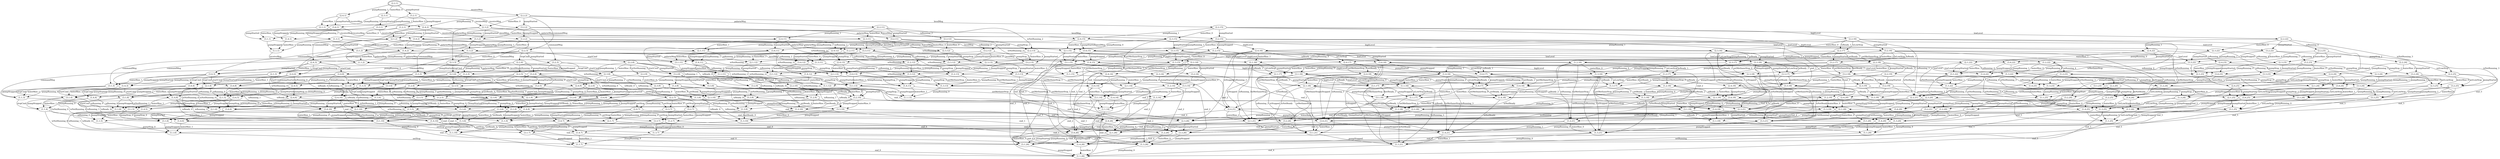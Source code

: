 digraph G {
center = TRUE;
mclimit = 10.0;
nodesep = 0.05;
node [ width=0.25, height=0.25, label="" ];
s0 [ peripheries=2 ];
s0 [label="(2,2,1)"];
s1 [label="(3,2,1)"];
s2 [label="(2,4,1)"];
s3 [label="(2,3,1)"];
s4 [label="(2,2,2)"];
s5 [label="(1,2,1)"];
s6 [label="(3,4,1)"];
s7 [label="(3,3,1)"];
s8 [label="(3,2,2)"];
s9 [label="(2,1,1)"];
s10 [label="(2,4,2)"];
s11 [label="(2,3,2)"];
s12 [label="(2,2,15)"];
s13 [label="(2,2,11)"];
s14 [label="(2,2,3)"];
s15 [label="(1,4,1)"];
s16 [label="(1,3,1)"];
s17 [label="(1,2,2)"];
s18 [label="(3,1,1)"];
s19 [label="(3,4,2)"];
s20 [label="(3,3,2)"];
s21 [label="(3,2,15)"];
s22 [label="(3,2,11)"];
s23 [label="(3,2,3)"];
s24 [label="(2,1,2)"];
s25 [label="(2,4,15)"];
s26 [label="(2,4,11)"];
s27 [label="(2,4,3)"];
s28 [label="(2,3,15)"];
s29 [label="(2,3,11)"];
s30 [label="(2,3,3)"];
s31 [label="(2,2,22)"];
s32 [label="(2,2,16)"];
s33 [label="(2,2,26)"];
s34 [label="(2,2,13)"];
s35 [label="(2,2,12)"];
s36 [label="(2,2,8)"];
s37 [label="(2,2,4)"];
s38 [label="(1,1,1)"];
s39 [label="(1,4,2)"];
s40 [label="(1,3,2)"];
s41 [label="(1,2,15)"];
s42 [label="(1,2,11)"];
s43 [label="(1,2,3)"];
s44 [label="(3,1,2)"];
s45 [label="(3,4,15)"];
s46 [label="(3,4,11)"];
s47 [label="(3,4,3)"];
s48 [label="(3,3,15)"];
s49 [label="(3,3,11)"];
s50 [label="(3,3,3)"];
s51 [label="(3,2,22)"];
s52 [label="(3,2,16)"];
s53 [label="(3,2,26)"];
s54 [label="(3,2,13)"];
s55 [label="(3,2,12)"];
s56 [label="(3,2,8)"];
s57 [label="(3,2,4)"];
s58 [label="(2,1,15)"];
s59 [label="(2,1,11)"];
s60 [label="(2,1,3)"];
s61 [label="(2,4,22)"];
s62 [label="(2,4,16)"];
s63 [label="(2,4,26)"];
s64 [label="(2,4,13)"];
s65 [label="(2,4,12)"];
s66 [label="(2,4,8)"];
s67 [label="(2,4,4)"];
s68 [label="(2,3,22)"];
s69 [label="(2,3,16)"];
s70 [label="(2,3,26)"];
s71 [label="(2,3,13)"];
s72 [label="(2,3,12)"];
s73 [label="(2,3,8)"];
s74 [label="(2,3,4)"];
s75 [label="(2,2,25)"];
s76 [label="(2,2,23)"];
s77 [label="(2,2,21)"];
s78 [label="(2,2,17)"];
s79 [label="(2,2,14)"];
s80 [label="(2,2,10)"];
s81 [label="(2,2,9)"];
s82 [label="(2,2,6)"];
s83 [label="(2,2,5)"];
s84 [label="(1,1,2)"];
s85 [label="(1,4,15)"];
s86 [label="(1,4,11)"];
s87 [label="(1,4,3)"];
s88 [label="(1,3,15)"];
s89 [label="(1,3,11)"];
s90 [label="(1,3,3)"];
s91 [label="(1,2,22)"];
s92 [label="(1,2,16)"];
s93 [label="(1,2,26)"];
s94 [label="(1,2,13)"];
s95 [label="(1,2,12)"];
s96 [label="(1,2,8)"];
s97 [label="(1,2,4)"];
s98 [label="(3,1,15)"];
s99 [label="(3,1,11)"];
s100 [label="(3,1,3)"];
s101 [label="(3,4,22)"];
s102 [label="(3,4,16)"];
s103 [label="(3,4,26)"];
s104 [label="(3,4,13)"];
s105 [label="(3,4,12)"];
s106 [label="(3,4,8)"];
s107 [label="(3,4,4)"];
s108 [label="(3,3,22)"];
s109 [label="(3,3,16)"];
s110 [label="(3,3,26)"];
s111 [label="(3,3,13)"];
s112 [label="(3,3,12)"];
s113 [label="(3,3,8)"];
s114 [label="(3,3,4)"];
s115 [label="(3,2,25)"];
s116 [label="(3,2,23)"];
s117 [label="(3,2,21)"];
s118 [label="(3,2,17)"];
s119 [label="(3,2,14)"];
s120 [label="(3,2,10)"];
s121 [label="(3,2,9)"];
s122 [label="(3,2,6)"];
s123 [label="(3,2,5)"];
s124 [label="(2,1,22)"];
s125 [label="(2,1,16)"];
s126 [label="(2,1,26)"];
s127 [label="(2,1,13)"];
s128 [label="(2,1,12)"];
s129 [label="(2,1,8)"];
s130 [label="(2,1,4)"];
s131 [label="(2,4,25)"];
s132 [label="(2,4,23)"];
s133 [label="(2,4,21)"];
s134 [label="(2,4,17)"];
s135 [label="(2,4,14)"];
s136 [label="(2,4,10)"];
s137 [label="(2,4,9)"];
s138 [label="(2,4,6)"];
s139 [label="(2,4,5)"];
s140 [label="(2,3,25)"];
s141 [label="(2,3,23)"];
s142 [label="(2,3,21)"];
s143 [label="(2,3,17)"];
s144 [label="(2,3,14)"];
s145 [label="(2,3,10)"];
s146 [label="(2,3,9)"];
s147 [label="(2,3,6)"];
s148 [label="(2,3,5)"];
s149 [label="(2,2,24)"];
s150 [label="(2,2,18)"];
s151 [label="(2,2,7)"];
s152 [label="(1,1,15)"];
s153 [label="(1,1,11)"];
s154 [label="(1,1,3)"];
s155 [label="(1,4,22)"];
s156 [label="(1,4,16)"];
s157 [label="(1,4,26)"];
s158 [label="(1,4,13)"];
s159 [label="(1,4,12)"];
s160 [label="(1,4,8)"];
s161 [label="(1,4,4)"];
s162 [label="(1,3,22)"];
s163 [label="(1,3,16)"];
s164 [label="(1,3,26)"];
s165 [label="(1,3,13)"];
s166 [label="(1,3,12)"];
s167 [label="(1,3,8)"];
s168 [label="(1,3,4)"];
s169 [label="(1,2,25)"];
s170 [label="(1,2,23)"];
s171 [label="(1,2,21)"];
s172 [label="(1,2,17)"];
s173 [label="(1,2,14)"];
s174 [label="(1,2,10)"];
s175 [label="(1,2,9)"];
s176 [label="(1,2,6)"];
s177 [label="(1,2,5)"];
s178 [label="(3,1,22)"];
s179 [label="(3,1,16)"];
s180 [label="(3,1,26)"];
s181 [label="(3,1,13)"];
s182 [label="(3,1,12)"];
s183 [label="(3,1,8)"];
s184 [label="(3,1,4)"];
s185 [label="(3,4,25)"];
s186 [label="(3,4,23)"];
s187 [label="(3,4,21)"];
s188 [label="(3,4,17)"];
s189 [label="(3,4,14)"];
s190 [label="(3,4,10)"];
s191 [label="(3,4,9)"];
s192 [label="(3,4,6)"];
s193 [label="(3,4,5)"];
s194 [label="(3,3,25)"];
s195 [label="(3,3,23)"];
s196 [label="(3,3,21)"];
s197 [label="(3,3,17)"];
s198 [label="(3,3,14)"];
s199 [label="(3,3,10)"];
s200 [label="(3,3,9)"];
s201 [label="(3,3,6)"];
s202 [label="(3,3,5)"];
s203 [label="(3,2,24)"];
s204 [label="(3,2,18)"];
s205 [label="(3,2,7)"];
s206 [label="(2,1,25)"];
s207 [label="(2,1,23)"];
s208 [label="(2,1,21)"];
s209 [label="(2,1,17)"];
s210 [label="(2,1,14)"];
s211 [label="(2,1,10)"];
s212 [label="(2,1,9)"];
s213 [label="(2,1,6)"];
s214 [label="(2,1,5)"];
s215 [label="(2,4,24)"];
s216 [label="(2,4,18)"];
s217 [label="(2,4,7)"];
s218 [label="(2,3,24)"];
s219 [label="(2,3,18)"];
s220 [label="(2,3,7)"];
s221 [label="(2,2,19)"];
s222 [label="(1,1,22)"];
s223 [label="(1,1,16)"];
s224 [label="(1,1,26)"];
s225 [label="(1,1,13)"];
s226 [label="(1,1,12)"];
s227 [label="(1,1,8)"];
s228 [label="(1,1,4)"];
s229 [label="(1,4,25)"];
s230 [label="(1,4,23)"];
s231 [label="(1,4,21)"];
s232 [label="(1,4,17)"];
s233 [label="(1,4,14)"];
s234 [label="(1,4,10)"];
s235 [label="(1,4,9)"];
s236 [label="(1,4,6)"];
s237 [label="(1,4,5)"];
s238 [label="(1,3,25)"];
s239 [label="(1,3,23)"];
s240 [label="(1,3,21)"];
s241 [label="(1,3,17)"];
s242 [label="(1,3,14)"];
s243 [label="(1,3,10)"];
s244 [label="(1,3,9)"];
s245 [label="(1,3,6)"];
s246 [label="(1,3,5)"];
s247 [label="(1,2,24)"];
s248 [label="(1,2,18)"];
s249 [label="(1,2,7)"];
s250 [label="(3,1,25)"];
s251 [label="(3,1,23)"];
s252 [label="(3,1,21)"];
s253 [label="(3,1,17)"];
s254 [label="(3,1,14)"];
s255 [label="(3,1,10)"];
s256 [label="(3,1,9)"];
s257 [label="(3,1,6)"];
s258 [label="(3,1,5)"];
s259 [label="(3,4,24)"];
s260 [label="(3,4,18)"];
s261 [label="(3,4,7)"];
s262 [label="(3,3,24)"];
s263 [label="(3,3,18)"];
s264 [label="(3,3,7)"];
s265 [label="(3,2,19)"];
s266 [label="(2,1,24)"];
s267 [label="(2,1,18)"];
s268 [label="(2,1,7)"];
s269 [label="(2,4,19)"];
s270 [label="(2,3,19)"];
s271 [label="(2,2,20)"];
s272 [label="(1,1,25)"];
s273 [label="(1,1,23)"];
s274 [label="(1,1,21)"];
s275 [label="(1,1,17)"];
s276 [label="(1,1,14)"];
s277 [label="(1,1,10)"];
s278 [label="(1,1,9)"];
s279 [label="(1,1,6)"];
s280 [label="(1,1,5)"];
s281 [label="(1,4,24)"];
s282 [label="(1,4,18)"];
s283 [label="(1,4,7)"];
s284 [label="(1,3,24)"];
s285 [label="(1,3,18)"];
s286 [label="(1,3,7)"];
s287 [label="(1,2,19)"];
s288 [label="(3,1,24)"];
s289 [label="(3,1,18)"];
s290 [label="(3,1,7)"];
s291 [label="(3,4,19)"];
s292 [label="(3,3,19)"];
s293 [label="(3,2,20)"];
s294 [label="(2,1,19)"];
s295 [label="(2,4,20)"];
s296 [label="(2,3,20)"];
s297 [label="(1,1,24)"];
s298 [label="(1,1,18)"];
s299 [label="(1,1,7)"];
s300 [label="(1,4,19)"];
s301 [label="(1,3,19)"];
s302 [label="(1,2,20)"];
s303 [label="(3,1,19)"];
s304 [label="(3,4,20)"];
s305 [label="(3,3,20)"];
s306 [label="(2,1,20)"];
s307 [label="(1,1,19)"];
s308 [label="(1,4,20)"];
s309 [label="(1,3,20)"];
s310 [label="(3,1,20)"];
s311 [label="(1,1,20)"];
s0->s1[label="pumpStarted"];
s0->s2[label="pumpRunning_1"];
s0->s3[label="waterRise_0"];
s0->s4[label="receiveMsg"];
s1->s5[label="pumpStopped"];
s1->s6[label="pumpRunning_1"];
s1->s7[label="waterRise_0"];
s1->s8[label="receiveMsg"];
s2->s6[label="pumpStarted"];
s2->s9[label="waterRise_1"];
s2->s10[label="receiveMsg"];
s3->s7[label="pumpStarted"];
s3->s9[label="pumpRunning_0"];
s3->s11[label="receiveMsg"];
s4->s8[label="pumpStarted"];
s4->s10[label="pumpRunning_1"];
s4->s11[label="waterRise_0"];
s4->s12[label="levelMsg"];
s4->s13[label="palarmMsg"];
s4->s14[label="commandMsg"];
s5->s15[label="pumpRunning_1"];
s5->s16[label="waterRise_0"];
s5->s17[label="receiveMsg"];
s6->s15[label="pumpStopped"];
s6->s18[label="waterRise_1"];
s6->s19[label="receiveMsg"];
s7->s16[label="pumpStopped"];
s7->s18[label="pumpRunning_0"];
s7->s20[label="receiveMsg"];
s8->s17[label="pumpStopped"];
s8->s19[label="pumpRunning_1"];
s8->s20[label="waterRise_0"];
s8->s21[label="levelMsg"];
s8->s22[label="palarmMsg"];
s8->s23[label="commandMsg"];
s9->s18[label="pumpStarted"];
s9->s24[label="receiveMsg"];
s10->s19[label="pumpStarted"];
s10->s24[label="waterRise_1"];
s10->s25[label="levelMsg"];
s10->s26[label="palarmMsg"];
s10->s27[label="commandMsg"];
s11->s20[label="pumpStarted"];
s11->s24[label="pumpRunning_0"];
s11->s28[label="levelMsg"];
s11->s29[label="palarmMsg"];
s11->s30[label="commandMsg"];
s12->s21[label="pumpStarted"];
s12->s25[label="pumpRunning_1"];
s12->s28[label="waterRise_0"];
s12->s31[label="lowLevel"];
s12->s32[label="highLevel"];
s12->s33[label="end_3"];
s13->s22[label="pumpStarted"];
s13->s26[label="pumpRunning_1"];
s13->s29[label="waterRise_0"];
s13->s34[label="isNotRunning_2"];
s13->s35[label="isRunning_2"];
s14->s23[label="pumpStarted"];
s14->s27[label="pumpRunning_1"];
s14->s30[label="waterRise_0"];
s14->s36[label="startCmd"];
s14->s37[label="stopCmd"];
s15->s38[label="waterRise_1"];
s15->s39[label="receiveMsg"];
s16->s38[label="pumpRunning_0"];
s16->s40[label="receiveMsg"];
s17->s39[label="pumpRunning_1"];
s17->s40[label="waterRise_0"];
s17->s41[label="levelMsg"];
s17->s42[label="palarmMsg"];
s17->s43[label="commandMsg"];
s18->s38[label="pumpStopped"];
s18->s44[label="receiveMsg"];
s19->s39[label="pumpStopped"];
s19->s44[label="waterRise_1"];
s19->s45[label="levelMsg"];
s19->s46[label="palarmMsg"];
s19->s47[label="commandMsg"];
s20->s40[label="pumpStopped"];
s20->s44[label="pumpRunning_0"];
s20->s48[label="levelMsg"];
s20->s49[label="palarmMsg"];
s20->s50[label="commandMsg"];
s21->s41[label="pumpStopped"];
s21->s45[label="pumpRunning_1"];
s21->s48[label="waterRise_0"];
s21->s51[label="lowLevel"];
s21->s52[label="highLevel"];
s21->s53[label="end_3"];
s22->s42[label="pumpStopped"];
s22->s46[label="pumpRunning_1"];
s22->s49[label="waterRise_0"];
s22->s54[label="isNotRunning_2"];
s22->s55[label="isRunning_2"];
s23->s43[label="pumpStopped"];
s23->s47[label="pumpRunning_1"];
s23->s50[label="waterRise_0"];
s23->s56[label="startCmd"];
s23->s57[label="stopCmd"];
s24->s44[label="pumpStarted"];
s24->s58[label="levelMsg"];
s24->s59[label="palarmMsg"];
s24->s60[label="commandMsg"];
s25->s45[label="pumpStarted"];
s25->s58[label="waterRise_1"];
s25->s61[label="lowLevel"];
s25->s62[label="highLevel"];
s25->s63[label="end_3"];
s26->s46[label="pumpStarted"];
s26->s59[label="waterRise_1"];
s26->s64[label="isNotRunning_2"];
s26->s65[label="isRunning_2"];
s27->s47[label="pumpStarted"];
s27->s60[label="waterRise_1"];
s27->s66[label="startCmd"];
s27->s67[label="stopCmd"];
s28->s48[label="pumpStarted"];
s28->s58[label="pumpRunning_0"];
s28->s68[label="lowLevel"];
s28->s69[label="highLevel"];
s28->s70[label="end_3"];
s29->s49[label="pumpStarted"];
s29->s59[label="pumpRunning_0"];
s29->s71[label="isNotRunning_2"];
s29->s72[label="isRunning_2"];
s30->s50[label="pumpStarted"];
s30->s60[label="pumpRunning_0"];
s30->s73[label="startCmd"];
s30->s74[label="stopCmd"];
s31->s51[label="pumpStarted"];
s31->s61[label="pumpRunning_1"];
s31->s68[label="waterRise_0"];
s31->s75[label="isNotRunning_3"];
s31->s76[label="isRunning_4"];
s32->s52[label="pumpStarted"];
s32->s62[label="pumpRunning_1"];
s32->s69[label="waterRise_0"];
s32->s77[label="isMethaneStop"];
s32->s77[label="isStopped"];
s32->s77[label="isRunning_3"];
s32->s78[label="isLowStop"];
s32->s78[label="isReady_1"];
s33->s53[label="pumpStarted"];
s33->s63[label="pumpRunning_1"];
s33->s70[label="waterRise_0"];
s34->s54[label="pumpStarted"];
s34->s64[label="pumpRunning_1"];
s34->s71[label="waterRise_0"];
s34->s79[label="setMethaneStop_1"];
s35->s55[label="pumpStarted"];
s35->s65[label="pumpRunning_1"];
s35->s72[label="waterRise_0"];
s35->s34[label="pumpStop_1"];
s36->s56[label="pumpStarted"];
s36->s66[label="pumpRunning_1"];
s36->s73[label="waterRise_0"];
s36->s80[label="isReady_0"];
s36->s80[label="isRunning_1"];
s36->s81[label="isNotRunning_1"];
s37->s57[label="pumpStarted"];
s37->s67[label="pumpRunning_1"];
s37->s74[label="waterRise_0"];
s37->s82[label="isNotRunning_0"];
s37->s83[label="isRunning_0"];
s38->s84[label="receiveMsg"];
s39->s84[label="waterRise_1"];
s39->s85[label="levelMsg"];
s39->s86[label="palarmMsg"];
s39->s87[label="commandMsg"];
s40->s84[label="pumpRunning_0"];
s40->s88[label="levelMsg"];
s40->s89[label="palarmMsg"];
s40->s90[label="commandMsg"];
s41->s85[label="pumpRunning_1"];
s41->s88[label="waterRise_0"];
s41->s91[label="lowLevel"];
s41->s92[label="highLevel"];
s41->s93[label="end_3"];
s42->s86[label="pumpRunning_1"];
s42->s89[label="waterRise_0"];
s42->s94[label="isNotRunning_2"];
s42->s95[label="isRunning_2"];
s43->s87[label="pumpRunning_1"];
s43->s90[label="waterRise_0"];
s43->s96[label="startCmd"];
s43->s97[label="stopCmd"];
s44->s84[label="pumpStopped"];
s44->s98[label="levelMsg"];
s44->s99[label="palarmMsg"];
s44->s100[label="commandMsg"];
s45->s85[label="pumpStopped"];
s45->s98[label="waterRise_1"];
s45->s101[label="lowLevel"];
s45->s102[label="highLevel"];
s45->s103[label="end_3"];
s46->s86[label="pumpStopped"];
s46->s99[label="waterRise_1"];
s46->s104[label="isNotRunning_2"];
s46->s105[label="isRunning_2"];
s47->s87[label="pumpStopped"];
s47->s100[label="waterRise_1"];
s47->s106[label="startCmd"];
s47->s107[label="stopCmd"];
s48->s88[label="pumpStopped"];
s48->s98[label="pumpRunning_0"];
s48->s108[label="lowLevel"];
s48->s109[label="highLevel"];
s48->s110[label="end_3"];
s49->s89[label="pumpStopped"];
s49->s99[label="pumpRunning_0"];
s49->s111[label="isNotRunning_2"];
s49->s112[label="isRunning_2"];
s50->s90[label="pumpStopped"];
s50->s100[label="pumpRunning_0"];
s50->s113[label="startCmd"];
s50->s114[label="stopCmd"];
s51->s91[label="pumpStopped"];
s51->s101[label="pumpRunning_1"];
s51->s108[label="waterRise_0"];
s51->s115[label="isNotRunning_3"];
s51->s116[label="isRunning_4"];
s52->s92[label="pumpStopped"];
s52->s102[label="pumpRunning_1"];
s52->s109[label="waterRise_0"];
s52->s117[label="isMethaneStop"];
s52->s117[label="isStopped"];
s52->s117[label="isRunning_3"];
s52->s118[label="isLowStop"];
s52->s118[label="isReady_1"];
s53->s93[label="pumpStopped"];
s53->s103[label="pumpRunning_1"];
s53->s110[label="waterRise_0"];
s54->s94[label="pumpStopped"];
s54->s104[label="pumpRunning_1"];
s54->s111[label="waterRise_0"];
s54->s119[label="setMethaneStop_1"];
s55->s95[label="pumpStopped"];
s55->s105[label="pumpRunning_1"];
s55->s112[label="waterRise_0"];
s55->s54[label="pumpStop_1"];
s56->s96[label="pumpStopped"];
s56->s106[label="pumpRunning_1"];
s56->s113[label="waterRise_0"];
s56->s120[label="isReady_0"];
s56->s120[label="isRunning_1"];
s56->s121[label="isNotRunning_1"];
s57->s97[label="pumpStopped"];
s57->s107[label="pumpRunning_1"];
s57->s114[label="waterRise_0"];
s57->s122[label="isNotRunning_0"];
s57->s123[label="isRunning_0"];
s58->s98[label="pumpStarted"];
s58->s124[label="lowLevel"];
s58->s125[label="highLevel"];
s58->s126[label="end_3"];
s59->s99[label="pumpStarted"];
s59->s127[label="isNotRunning_2"];
s59->s128[label="isRunning_2"];
s60->s100[label="pumpStarted"];
s60->s129[label="startCmd"];
s60->s130[label="stopCmd"];
s61->s101[label="pumpStarted"];
s61->s124[label="waterRise_1"];
s61->s131[label="isNotRunning_3"];
s61->s132[label="isRunning_4"];
s62->s102[label="pumpStarted"];
s62->s125[label="waterRise_1"];
s62->s133[label="isMethaneStop"];
s62->s133[label="isStopped"];
s62->s133[label="isRunning_3"];
s62->s134[label="isLowStop"];
s62->s134[label="isReady_1"];
s63->s103[label="pumpStarted"];
s63->s126[label="waterRise_1"];
s64->s104[label="pumpStarted"];
s64->s127[label="waterRise_1"];
s64->s135[label="setMethaneStop_1"];
s65->s105[label="pumpStarted"];
s65->s128[label="waterRise_1"];
s65->s64[label="pumpStop_1"];
s66->s106[label="pumpStarted"];
s66->s129[label="waterRise_1"];
s66->s136[label="isReady_0"];
s66->s136[label="isRunning_1"];
s66->s137[label="isNotRunning_1"];
s67->s107[label="pumpStarted"];
s67->s130[label="waterRise_1"];
s67->s138[label="isNotRunning_0"];
s67->s139[label="isRunning_0"];
s68->s108[label="pumpStarted"];
s68->s124[label="pumpRunning_0"];
s68->s140[label="isNotRunning_3"];
s68->s141[label="isRunning_4"];
s69->s109[label="pumpStarted"];
s69->s125[label="pumpRunning_0"];
s69->s142[label="isMethaneStop"];
s69->s142[label="isStopped"];
s69->s142[label="isRunning_3"];
s69->s143[label="isLowStop"];
s69->s143[label="isReady_1"];
s70->s110[label="pumpStarted"];
s70->s126[label="pumpRunning_0"];
s71->s111[label="pumpStarted"];
s71->s127[label="pumpRunning_0"];
s71->s144[label="setMethaneStop_1"];
s72->s112[label="pumpStarted"];
s72->s128[label="pumpRunning_0"];
s72->s71[label="pumpStop_1"];
s73->s113[label="pumpStarted"];
s73->s129[label="pumpRunning_0"];
s73->s145[label="isReady_0"];
s73->s145[label="isRunning_1"];
s73->s146[label="isNotRunning_1"];
s74->s114[label="pumpStarted"];
s74->s130[label="pumpRunning_0"];
s74->s147[label="isNotRunning_0"];
s74->s148[label="isRunning_0"];
s75->s115[label="pumpStarted"];
s75->s131[label="pumpRunning_1"];
s75->s140[label="waterRise_0"];
s75->s33[label="end_5"];
s76->s116[label="pumpStarted"];
s76->s132[label="pumpRunning_1"];
s76->s141[label="waterRise_0"];
s76->s149[label="pumpStop_2"];
s77->s117[label="pumpStarted"];
s77->s133[label="pumpRunning_1"];
s77->s142[label="waterRise_0"];
s77->s33[label="end_4"];
s78->s118[label="pumpStarted"];
s78->s134[label="pumpRunning_1"];
s78->s143[label="waterRise_0"];
s78->s150[label="setMethaneStop_0"];
s78->s150[label="setReady_1"];
s79->s119[label="pumpStarted"];
s79->s135[label="pumpRunning_1"];
s79->s144[label="waterRise_0"];
s79->s33[label="end_2"];
s80->s120[label="pumpStarted"];
s80->s136[label="pumpRunning_1"];
s80->s145[label="waterRise_0"];
s80->s33[label="end_1"];
s81->s121[label="pumpStarted"];
s81->s137[label="pumpRunning_1"];
s81->s146[label="waterRise_0"];
s81->s80[label="setReady_0"];
s82->s122[label="pumpStarted"];
s82->s138[label="pumpRunning_1"];
s82->s147[label="waterRise_0"];
s82->s151[label="setStop"];
s83->s123[label="pumpStarted"];
s83->s139[label="pumpRunning_1"];
s83->s148[label="waterRise_0"];
s83->s82[label="pumpStop_0"];
s84->s152[label="levelMsg"];
s84->s153[label="palarmMsg"];
s84->s154[label="commandMsg"];
s85->s152[label="waterRise_1"];
s85->s155[label="lowLevel"];
s85->s156[label="highLevel"];
s85->s157[label="end_3"];
s86->s153[label="waterRise_1"];
s86->s158[label="isNotRunning_2"];
s86->s159[label="isRunning_2"];
s87->s154[label="waterRise_1"];
s87->s160[label="startCmd"];
s87->s161[label="stopCmd"];
s88->s152[label="pumpRunning_0"];
s88->s162[label="lowLevel"];
s88->s163[label="highLevel"];
s88->s164[label="end_3"];
s89->s153[label="pumpRunning_0"];
s89->s165[label="isNotRunning_2"];
s89->s166[label="isRunning_2"];
s90->s154[label="pumpRunning_0"];
s90->s167[label="startCmd"];
s90->s168[label="stopCmd"];
s91->s155[label="pumpRunning_1"];
s91->s162[label="waterRise_0"];
s91->s169[label="isNotRunning_3"];
s91->s170[label="isRunning_4"];
s92->s156[label="pumpRunning_1"];
s92->s163[label="waterRise_0"];
s92->s171[label="isMethaneStop"];
s92->s171[label="isStopped"];
s92->s171[label="isRunning_3"];
s92->s172[label="isLowStop"];
s92->s172[label="isReady_1"];
s93->s157[label="pumpRunning_1"];
s93->s164[label="waterRise_0"];
s94->s158[label="pumpRunning_1"];
s94->s165[label="waterRise_0"];
s94->s173[label="setMethaneStop_1"];
s95->s159[label="pumpRunning_1"];
s95->s166[label="waterRise_0"];
s95->s94[label="pumpStop_1"];
s96->s160[label="pumpRunning_1"];
s96->s167[label="waterRise_0"];
s96->s174[label="isReady_0"];
s96->s174[label="isRunning_1"];
s96->s175[label="isNotRunning_1"];
s97->s161[label="pumpRunning_1"];
s97->s168[label="waterRise_0"];
s97->s176[label="isNotRunning_0"];
s97->s177[label="isRunning_0"];
s98->s152[label="pumpStopped"];
s98->s178[label="lowLevel"];
s98->s179[label="highLevel"];
s98->s180[label="end_3"];
s99->s153[label="pumpStopped"];
s99->s181[label="isNotRunning_2"];
s99->s182[label="isRunning_2"];
s100->s154[label="pumpStopped"];
s100->s183[label="startCmd"];
s100->s184[label="stopCmd"];
s101->s155[label="pumpStopped"];
s101->s178[label="waterRise_1"];
s101->s185[label="isNotRunning_3"];
s101->s186[label="isRunning_4"];
s102->s156[label="pumpStopped"];
s102->s179[label="waterRise_1"];
s102->s187[label="isMethaneStop"];
s102->s187[label="isStopped"];
s102->s187[label="isRunning_3"];
s102->s188[label="isLowStop"];
s102->s188[label="isReady_1"];
s103->s157[label="pumpStopped"];
s103->s180[label="waterRise_1"];
s104->s158[label="pumpStopped"];
s104->s181[label="waterRise_1"];
s104->s189[label="setMethaneStop_1"];
s105->s159[label="pumpStopped"];
s105->s182[label="waterRise_1"];
s105->s104[label="pumpStop_1"];
s106->s160[label="pumpStopped"];
s106->s183[label="waterRise_1"];
s106->s190[label="isReady_0"];
s106->s190[label="isRunning_1"];
s106->s191[label="isNotRunning_1"];
s107->s161[label="pumpStopped"];
s107->s184[label="waterRise_1"];
s107->s192[label="isNotRunning_0"];
s107->s193[label="isRunning_0"];
s108->s162[label="pumpStopped"];
s108->s178[label="pumpRunning_0"];
s108->s194[label="isNotRunning_3"];
s108->s195[label="isRunning_4"];
s109->s163[label="pumpStopped"];
s109->s179[label="pumpRunning_0"];
s109->s196[label="isMethaneStop"];
s109->s196[label="isStopped"];
s109->s196[label="isRunning_3"];
s109->s197[label="isLowStop"];
s109->s197[label="isReady_1"];
s110->s164[label="pumpStopped"];
s110->s180[label="pumpRunning_0"];
s111->s165[label="pumpStopped"];
s111->s181[label="pumpRunning_0"];
s111->s198[label="setMethaneStop_1"];
s112->s166[label="pumpStopped"];
s112->s182[label="pumpRunning_0"];
s112->s111[label="pumpStop_1"];
s113->s167[label="pumpStopped"];
s113->s183[label="pumpRunning_0"];
s113->s199[label="isReady_0"];
s113->s199[label="isRunning_1"];
s113->s200[label="isNotRunning_1"];
s114->s168[label="pumpStopped"];
s114->s184[label="pumpRunning_0"];
s114->s201[label="isNotRunning_0"];
s114->s202[label="isRunning_0"];
s115->s169[label="pumpStopped"];
s115->s185[label="pumpRunning_1"];
s115->s194[label="waterRise_0"];
s115->s53[label="end_5"];
s116->s170[label="pumpStopped"];
s116->s186[label="pumpRunning_1"];
s116->s195[label="waterRise_0"];
s116->s203[label="pumpStop_2"];
s117->s171[label="pumpStopped"];
s117->s187[label="pumpRunning_1"];
s117->s196[label="waterRise_0"];
s117->s53[label="end_4"];
s118->s172[label="pumpStopped"];
s118->s188[label="pumpRunning_1"];
s118->s197[label="waterRise_0"];
s118->s204[label="setMethaneStop_0"];
s118->s204[label="setReady_1"];
s119->s173[label="pumpStopped"];
s119->s189[label="pumpRunning_1"];
s119->s198[label="waterRise_0"];
s119->s53[label="end_2"];
s120->s174[label="pumpStopped"];
s120->s190[label="pumpRunning_1"];
s120->s199[label="waterRise_0"];
s120->s53[label="end_1"];
s121->s175[label="pumpStopped"];
s121->s191[label="pumpRunning_1"];
s121->s200[label="waterRise_0"];
s121->s120[label="setReady_0"];
s122->s176[label="pumpStopped"];
s122->s192[label="pumpRunning_1"];
s122->s201[label="waterRise_0"];
s122->s205[label="setStop"];
s123->s177[label="pumpStopped"];
s123->s193[label="pumpRunning_1"];
s123->s202[label="waterRise_0"];
s123->s122[label="pumpStop_0"];
s124->s178[label="pumpStarted"];
s124->s206[label="isNotRunning_3"];
s124->s207[label="isRunning_4"];
s125->s179[label="pumpStarted"];
s125->s208[label="isMethaneStop"];
s125->s208[label="isStopped"];
s125->s208[label="isRunning_3"];
s125->s209[label="isLowStop"];
s125->s209[label="isReady_1"];
s126->s180[label="pumpStarted"];
s127->s181[label="pumpStarted"];
s127->s210[label="setMethaneStop_1"];
s128->s182[label="pumpStarted"];
s128->s127[label="pumpStop_1"];
s129->s183[label="pumpStarted"];
s129->s211[label="isReady_0"];
s129->s211[label="isRunning_1"];
s129->s212[label="isNotRunning_1"];
s130->s184[label="pumpStarted"];
s130->s213[label="isNotRunning_0"];
s130->s214[label="isRunning_0"];
s131->s185[label="pumpStarted"];
s131->s206[label="waterRise_1"];
s131->s63[label="end_5"];
s132->s186[label="pumpStarted"];
s132->s207[label="waterRise_1"];
s132->s215[label="pumpStop_2"];
s133->s187[label="pumpStarted"];
s133->s208[label="waterRise_1"];
s133->s63[label="end_4"];
s134->s188[label="pumpStarted"];
s134->s209[label="waterRise_1"];
s134->s216[label="setMethaneStop_0"];
s134->s216[label="setReady_1"];
s135->s189[label="pumpStarted"];
s135->s210[label="waterRise_1"];
s135->s63[label="end_2"];
s136->s190[label="pumpStarted"];
s136->s211[label="waterRise_1"];
s136->s63[label="end_1"];
s137->s191[label="pumpStarted"];
s137->s212[label="waterRise_1"];
s137->s136[label="setReady_0"];
s138->s192[label="pumpStarted"];
s138->s213[label="waterRise_1"];
s138->s217[label="setStop"];
s139->s193[label="pumpStarted"];
s139->s214[label="waterRise_1"];
s139->s138[label="pumpStop_0"];
s140->s194[label="pumpStarted"];
s140->s206[label="pumpRunning_0"];
s140->s70[label="end_5"];
s141->s195[label="pumpStarted"];
s141->s207[label="pumpRunning_0"];
s141->s218[label="pumpStop_2"];
s142->s196[label="pumpStarted"];
s142->s208[label="pumpRunning_0"];
s142->s70[label="end_4"];
s143->s197[label="pumpStarted"];
s143->s209[label="pumpRunning_0"];
s143->s219[label="setMethaneStop_0"];
s143->s219[label="setReady_1"];
s144->s198[label="pumpStarted"];
s144->s210[label="pumpRunning_0"];
s144->s70[label="end_2"];
s145->s199[label="pumpStarted"];
s145->s211[label="pumpRunning_0"];
s145->s70[label="end_1"];
s146->s200[label="pumpStarted"];
s146->s212[label="pumpRunning_0"];
s146->s145[label="setReady_0"];
s147->s201[label="pumpStarted"];
s147->s213[label="pumpRunning_0"];
s147->s220[label="setStop"];
s148->s202[label="pumpStarted"];
s148->s214[label="pumpRunning_0"];
s148->s147[label="pumpStop_0"];
s149->s203[label="pumpStarted"];
s149->s215[label="pumpRunning_1"];
s149->s218[label="waterRise_0"];
s149->s75[label="setLowStop"];
s150->s204[label="pumpStarted"];
s150->s216[label="pumpRunning_1"];
s150->s219[label="waterRise_0"];
s150->s77[label="isNotReady"];
s150->s221[label="isReady_2"];
s151->s205[label="pumpStarted"];
s151->s217[label="pumpRunning_1"];
s151->s220[label="waterRise_0"];
s151->s33[label="end_0"];
s152->s222[label="lowLevel"];
s152->s223[label="highLevel"];
s152->s224[label="end_3"];
s153->s225[label="isNotRunning_2"];
s153->s226[label="isRunning_2"];
s154->s227[label="startCmd"];
s154->s228[label="stopCmd"];
s155->s222[label="waterRise_1"];
s155->s229[label="isNotRunning_3"];
s155->s230[label="isRunning_4"];
s156->s223[label="waterRise_1"];
s156->s231[label="isMethaneStop"];
s156->s231[label="isStopped"];
s156->s231[label="isRunning_3"];
s156->s232[label="isLowStop"];
s156->s232[label="isReady_1"];
s157->s224[label="waterRise_1"];
s158->s225[label="waterRise_1"];
s158->s233[label="setMethaneStop_1"];
s159->s226[label="waterRise_1"];
s159->s158[label="pumpStop_1"];
s160->s227[label="waterRise_1"];
s160->s234[label="isReady_0"];
s160->s234[label="isRunning_1"];
s160->s235[label="isNotRunning_1"];
s161->s228[label="waterRise_1"];
s161->s236[label="isNotRunning_0"];
s161->s237[label="isRunning_0"];
s162->s222[label="pumpRunning_0"];
s162->s238[label="isNotRunning_3"];
s162->s239[label="isRunning_4"];
s163->s223[label="pumpRunning_0"];
s163->s240[label="isMethaneStop"];
s163->s240[label="isStopped"];
s163->s240[label="isRunning_3"];
s163->s241[label="isLowStop"];
s163->s241[label="isReady_1"];
s164->s224[label="pumpRunning_0"];
s165->s225[label="pumpRunning_0"];
s165->s242[label="setMethaneStop_1"];
s166->s226[label="pumpRunning_0"];
s166->s165[label="pumpStop_1"];
s167->s227[label="pumpRunning_0"];
s167->s243[label="isReady_0"];
s167->s243[label="isRunning_1"];
s167->s244[label="isNotRunning_1"];
s168->s228[label="pumpRunning_0"];
s168->s245[label="isNotRunning_0"];
s168->s246[label="isRunning_0"];
s169->s229[label="pumpRunning_1"];
s169->s238[label="waterRise_0"];
s169->s93[label="end_5"];
s170->s230[label="pumpRunning_1"];
s170->s239[label="waterRise_0"];
s170->s247[label="pumpStop_2"];
s171->s231[label="pumpRunning_1"];
s171->s240[label="waterRise_0"];
s171->s93[label="end_4"];
s172->s232[label="pumpRunning_1"];
s172->s241[label="waterRise_0"];
s172->s248[label="setMethaneStop_0"];
s172->s248[label="setReady_1"];
s173->s233[label="pumpRunning_1"];
s173->s242[label="waterRise_0"];
s173->s93[label="end_2"];
s174->s234[label="pumpRunning_1"];
s174->s243[label="waterRise_0"];
s174->s93[label="end_1"];
s175->s235[label="pumpRunning_1"];
s175->s244[label="waterRise_0"];
s175->s174[label="setReady_0"];
s176->s236[label="pumpRunning_1"];
s176->s245[label="waterRise_0"];
s176->s249[label="setStop"];
s177->s237[label="pumpRunning_1"];
s177->s246[label="waterRise_0"];
s177->s176[label="pumpStop_0"];
s178->s222[label="pumpStopped"];
s178->s250[label="isNotRunning_3"];
s178->s251[label="isRunning_4"];
s179->s223[label="pumpStopped"];
s179->s252[label="isMethaneStop"];
s179->s252[label="isStopped"];
s179->s252[label="isRunning_3"];
s179->s253[label="isLowStop"];
s179->s253[label="isReady_1"];
s180->s224[label="pumpStopped"];
s181->s225[label="pumpStopped"];
s181->s254[label="setMethaneStop_1"];
s182->s226[label="pumpStopped"];
s182->s181[label="pumpStop_1"];
s183->s227[label="pumpStopped"];
s183->s255[label="isReady_0"];
s183->s255[label="isRunning_1"];
s183->s256[label="isNotRunning_1"];
s184->s228[label="pumpStopped"];
s184->s257[label="isNotRunning_0"];
s184->s258[label="isRunning_0"];
s185->s229[label="pumpStopped"];
s185->s250[label="waterRise_1"];
s185->s103[label="end_5"];
s186->s230[label="pumpStopped"];
s186->s251[label="waterRise_1"];
s186->s259[label="pumpStop_2"];
s187->s231[label="pumpStopped"];
s187->s252[label="waterRise_1"];
s187->s103[label="end_4"];
s188->s232[label="pumpStopped"];
s188->s253[label="waterRise_1"];
s188->s260[label="setMethaneStop_0"];
s188->s260[label="setReady_1"];
s189->s233[label="pumpStopped"];
s189->s254[label="waterRise_1"];
s189->s103[label="end_2"];
s190->s234[label="pumpStopped"];
s190->s255[label="waterRise_1"];
s190->s103[label="end_1"];
s191->s235[label="pumpStopped"];
s191->s256[label="waterRise_1"];
s191->s190[label="setReady_0"];
s192->s236[label="pumpStopped"];
s192->s257[label="waterRise_1"];
s192->s261[label="setStop"];
s193->s237[label="pumpStopped"];
s193->s258[label="waterRise_1"];
s193->s192[label="pumpStop_0"];
s194->s238[label="pumpStopped"];
s194->s250[label="pumpRunning_0"];
s194->s110[label="end_5"];
s195->s239[label="pumpStopped"];
s195->s251[label="pumpRunning_0"];
s195->s262[label="pumpStop_2"];
s196->s240[label="pumpStopped"];
s196->s252[label="pumpRunning_0"];
s196->s110[label="end_4"];
s197->s241[label="pumpStopped"];
s197->s253[label="pumpRunning_0"];
s197->s263[label="setMethaneStop_0"];
s197->s263[label="setReady_1"];
s198->s242[label="pumpStopped"];
s198->s254[label="pumpRunning_0"];
s198->s110[label="end_2"];
s199->s243[label="pumpStopped"];
s199->s255[label="pumpRunning_0"];
s199->s110[label="end_1"];
s200->s244[label="pumpStopped"];
s200->s256[label="pumpRunning_0"];
s200->s199[label="setReady_0"];
s201->s245[label="pumpStopped"];
s201->s257[label="pumpRunning_0"];
s201->s264[label="setStop"];
s202->s246[label="pumpStopped"];
s202->s258[label="pumpRunning_0"];
s202->s201[label="pumpStop_0"];
s203->s247[label="pumpStopped"];
s203->s259[label="pumpRunning_1"];
s203->s262[label="waterRise_0"];
s203->s115[label="setLowStop"];
s204->s248[label="pumpStopped"];
s204->s260[label="pumpRunning_1"];
s204->s263[label="waterRise_0"];
s204->s117[label="isNotReady"];
s204->s265[label="isReady_2"];
s205->s249[label="pumpStopped"];
s205->s261[label="pumpRunning_1"];
s205->s264[label="waterRise_0"];
s205->s53[label="end_0"];
s206->s250[label="pumpStarted"];
s206->s126[label="end_5"];
s207->s251[label="pumpStarted"];
s207->s266[label="pumpStop_2"];
s208->s252[label="pumpStarted"];
s208->s126[label="end_4"];
s209->s253[label="pumpStarted"];
s209->s267[label="setMethaneStop_0"];
s209->s267[label="setReady_1"];
s210->s254[label="pumpStarted"];
s210->s126[label="end_2"];
s211->s255[label="pumpStarted"];
s211->s126[label="end_1"];
s212->s256[label="pumpStarted"];
s212->s211[label="setReady_0"];
s213->s257[label="pumpStarted"];
s213->s268[label="setStop"];
s214->s258[label="pumpStarted"];
s214->s213[label="pumpStop_0"];
s215->s259[label="pumpStarted"];
s215->s266[label="waterRise_1"];
s215->s131[label="setLowStop"];
s216->s260[label="pumpStarted"];
s216->s267[label="waterRise_1"];
s216->s133[label="isNotReady"];
s216->s269[label="isReady_2"];
s217->s261[label="pumpStarted"];
s217->s268[label="waterRise_1"];
s217->s63[label="end_0"];
s218->s262[label="pumpStarted"];
s218->s266[label="pumpRunning_0"];
s218->s140[label="setLowStop"];
s219->s263[label="pumpStarted"];
s219->s267[label="pumpRunning_0"];
s219->s142[label="isNotReady"];
s219->s270[label="isReady_2"];
s220->s264[label="pumpStarted"];
s220->s268[label="pumpRunning_0"];
s220->s70[label="end_0"];
s221->s265[label="pumpStarted"];
s221->s269[label="pumpRunning_1"];
s221->s270[label="waterRise_0"];
s221->s271[label="pumpStart"];
s222->s272[label="isNotRunning_3"];
s222->s273[label="isRunning_4"];
s223->s274[label="isMethaneStop"];
s223->s274[label="isStopped"];
s223->s274[label="isRunning_3"];
s223->s275[label="isLowStop"];
s223->s275[label="isReady_1"];
s225->s276[label="setMethaneStop_1"];
s226->s225[label="pumpStop_1"];
s227->s277[label="isReady_0"];
s227->s277[label="isRunning_1"];
s227->s278[label="isNotRunning_1"];
s228->s279[label="isNotRunning_0"];
s228->s280[label="isRunning_0"];
s229->s272[label="waterRise_1"];
s229->s157[label="end_5"];
s230->s273[label="waterRise_1"];
s230->s281[label="pumpStop_2"];
s231->s274[label="waterRise_1"];
s231->s157[label="end_4"];
s232->s275[label="waterRise_1"];
s232->s282[label="setMethaneStop_0"];
s232->s282[label="setReady_1"];
s233->s276[label="waterRise_1"];
s233->s157[label="end_2"];
s234->s277[label="waterRise_1"];
s234->s157[label="end_1"];
s235->s278[label="waterRise_1"];
s235->s234[label="setReady_0"];
s236->s279[label="waterRise_1"];
s236->s283[label="setStop"];
s237->s280[label="waterRise_1"];
s237->s236[label="pumpStop_0"];
s238->s272[label="pumpRunning_0"];
s238->s164[label="end_5"];
s239->s273[label="pumpRunning_0"];
s239->s284[label="pumpStop_2"];
s240->s274[label="pumpRunning_0"];
s240->s164[label="end_4"];
s241->s275[label="pumpRunning_0"];
s241->s285[label="setMethaneStop_0"];
s241->s285[label="setReady_1"];
s242->s276[label="pumpRunning_0"];
s242->s164[label="end_2"];
s243->s277[label="pumpRunning_0"];
s243->s164[label="end_1"];
s244->s278[label="pumpRunning_0"];
s244->s243[label="setReady_0"];
s245->s279[label="pumpRunning_0"];
s245->s286[label="setStop"];
s246->s280[label="pumpRunning_0"];
s246->s245[label="pumpStop_0"];
s247->s281[label="pumpRunning_1"];
s247->s284[label="waterRise_0"];
s247->s169[label="setLowStop"];
s248->s282[label="pumpRunning_1"];
s248->s285[label="waterRise_0"];
s248->s171[label="isNotReady"];
s248->s287[label="isReady_2"];
s249->s283[label="pumpRunning_1"];
s249->s286[label="waterRise_0"];
s249->s93[label="end_0"];
s250->s272[label="pumpStopped"];
s250->s180[label="end_5"];
s251->s273[label="pumpStopped"];
s251->s288[label="pumpStop_2"];
s252->s274[label="pumpStopped"];
s252->s180[label="end_4"];
s253->s275[label="pumpStopped"];
s253->s289[label="setMethaneStop_0"];
s253->s289[label="setReady_1"];
s254->s276[label="pumpStopped"];
s254->s180[label="end_2"];
s255->s277[label="pumpStopped"];
s255->s180[label="end_1"];
s256->s278[label="pumpStopped"];
s256->s255[label="setReady_0"];
s257->s279[label="pumpStopped"];
s257->s290[label="setStop"];
s258->s280[label="pumpStopped"];
s258->s257[label="pumpStop_0"];
s259->s281[label="pumpStopped"];
s259->s288[label="waterRise_1"];
s259->s185[label="setLowStop"];
s260->s282[label="pumpStopped"];
s260->s289[label="waterRise_1"];
s260->s187[label="isNotReady"];
s260->s291[label="isReady_2"];
s261->s283[label="pumpStopped"];
s261->s290[label="waterRise_1"];
s261->s103[label="end_0"];
s262->s284[label="pumpStopped"];
s262->s288[label="pumpRunning_0"];
s262->s194[label="setLowStop"];
s263->s285[label="pumpStopped"];
s263->s289[label="pumpRunning_0"];
s263->s196[label="isNotReady"];
s263->s292[label="isReady_2"];
s264->s286[label="pumpStopped"];
s264->s290[label="pumpRunning_0"];
s264->s110[label="end_0"];
s265->s287[label="pumpStopped"];
s265->s291[label="pumpRunning_1"];
s265->s292[label="waterRise_0"];
s265->s293[label="pumpStart"];
s266->s288[label="pumpStarted"];
s266->s206[label="setLowStop"];
s267->s289[label="pumpStarted"];
s267->s208[label="isNotReady"];
s267->s294[label="isReady_2"];
s268->s290[label="pumpStarted"];
s268->s126[label="end_0"];
s269->s291[label="pumpStarted"];
s269->s294[label="waterRise_1"];
s269->s295[label="pumpStart"];
s270->s292[label="pumpStarted"];
s270->s294[label="pumpRunning_0"];
s270->s296[label="pumpStart"];
s271->s293[label="pumpStarted"];
s271->s295[label="pumpRunning_1"];
s271->s296[label="waterRise_0"];
s271->s77[label="setRunning"];
s272->s224[label="end_5"];
s273->s297[label="pumpStop_2"];
s274->s224[label="end_4"];
s275->s298[label="setMethaneStop_0"];
s275->s298[label="setReady_1"];
s276->s224[label="end_2"];
s277->s224[label="end_1"];
s278->s277[label="setReady_0"];
s279->s299[label="setStop"];
s280->s279[label="pumpStop_0"];
s281->s297[label="waterRise_1"];
s281->s229[label="setLowStop"];
s282->s298[label="waterRise_1"];
s282->s231[label="isNotReady"];
s282->s300[label="isReady_2"];
s283->s299[label="waterRise_1"];
s283->s157[label="end_0"];
s284->s297[label="pumpRunning_0"];
s284->s238[label="setLowStop"];
s285->s298[label="pumpRunning_0"];
s285->s240[label="isNotReady"];
s285->s301[label="isReady_2"];
s286->s299[label="pumpRunning_0"];
s286->s164[label="end_0"];
s287->s300[label="pumpRunning_1"];
s287->s301[label="waterRise_0"];
s287->s302[label="pumpStart"];
s288->s297[label="pumpStopped"];
s288->s250[label="setLowStop"];
s289->s298[label="pumpStopped"];
s289->s252[label="isNotReady"];
s289->s303[label="isReady_2"];
s290->s299[label="pumpStopped"];
s290->s180[label="end_0"];
s291->s300[label="pumpStopped"];
s291->s303[label="waterRise_1"];
s291->s304[label="pumpStart"];
s292->s301[label="pumpStopped"];
s292->s303[label="pumpRunning_0"];
s292->s305[label="pumpStart"];
s293->s302[label="pumpStopped"];
s293->s304[label="pumpRunning_1"];
s293->s305[label="waterRise_0"];
s293->s117[label="setRunning"];
s294->s303[label="pumpStarted"];
s294->s306[label="pumpStart"];
s295->s304[label="pumpStarted"];
s295->s306[label="waterRise_1"];
s295->s133[label="setRunning"];
s296->s305[label="pumpStarted"];
s296->s306[label="pumpRunning_0"];
s296->s142[label="setRunning"];
s297->s272[label="setLowStop"];
s298->s274[label="isNotReady"];
s298->s307[label="isReady_2"];
s299->s224[label="end_0"];
s300->s307[label="waterRise_1"];
s300->s308[label="pumpStart"];
s301->s307[label="pumpRunning_0"];
s301->s309[label="pumpStart"];
s302->s308[label="pumpRunning_1"];
s302->s309[label="waterRise_0"];
s302->s171[label="setRunning"];
s303->s307[label="pumpStopped"];
s303->s310[label="pumpStart"];
s304->s308[label="pumpStopped"];
s304->s310[label="waterRise_1"];
s304->s187[label="setRunning"];
s305->s309[label="pumpStopped"];
s305->s310[label="pumpRunning_0"];
s305->s196[label="setRunning"];
s306->s310[label="pumpStarted"];
s306->s208[label="setRunning"];
s307->s311[label="pumpStart"];
s308->s311[label="waterRise_1"];
s308->s231[label="setRunning"];
s309->s311[label="pumpRunning_0"];
s309->s240[label="setRunning"];
s310->s311[label="pumpStopped"];
s310->s252[label="setRunning"];
s311->s274[label="setRunning"];
}
